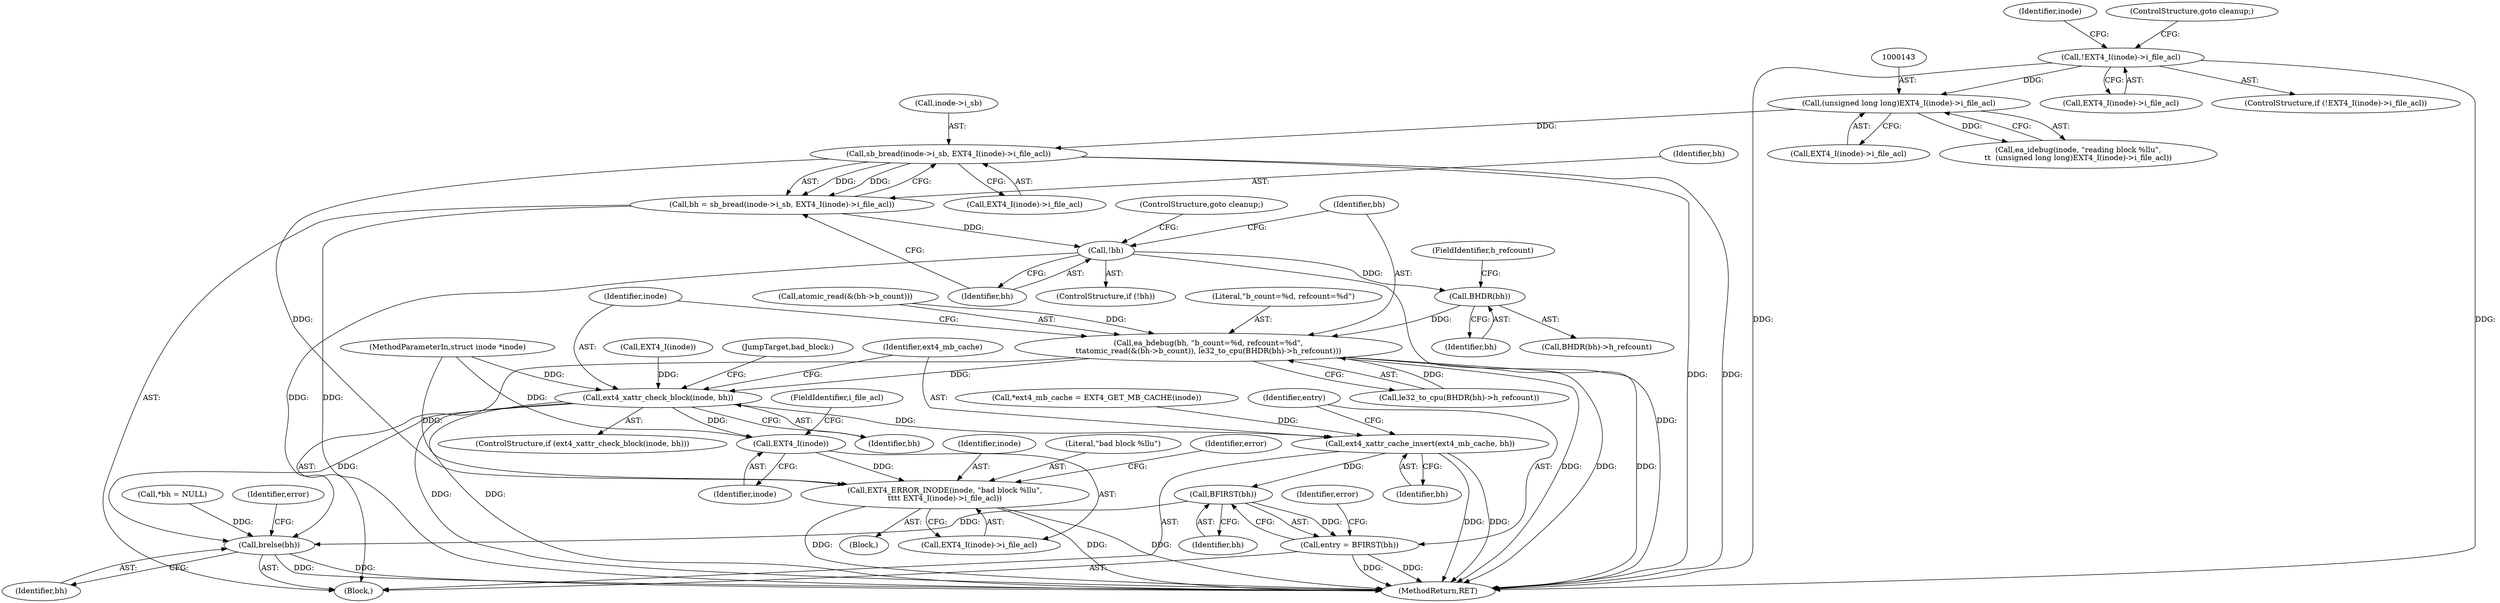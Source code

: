 digraph "0_linux_82939d7999dfc1f1998c4b1c12e2f19edbdff272_1@API" {
"1000150" [label="(Call,sb_bread(inode->i_sb, EXT4_I(inode)->i_file_acl))"];
"1000142" [label="(Call,(unsigned long long)EXT4_I(inode)->i_file_acl)"];
"1000133" [label="(Call,!EXT4_I(inode)->i_file_acl)"];
"1000148" [label="(Call,bh = sb_bread(inode->i_sb, EXT4_I(inode)->i_file_acl))"];
"1000159" [label="(Call,!bh)"];
"1000172" [label="(Call,BHDR(bh))"];
"1000162" [label="(Call,ea_bdebug(bh, \"b_count=%d, refcount=%d\",\n\t\tatomic_read(&(bh->b_count)), le32_to_cpu(BHDR(bh)->h_refcount)))"];
"1000176" [label="(Call,ext4_xattr_check_block(inode, bh))"];
"1000185" [label="(Call,EXT4_I(inode))"];
"1000181" [label="(Call,EXT4_ERROR_INODE(inode, \"bad block %llu\",\n\t\t\t\t EXT4_I(inode)->i_file_acl))"];
"1000193" [label="(Call,ext4_xattr_cache_insert(ext4_mb_cache, bh))"];
"1000198" [label="(Call,BFIRST(bh))"];
"1000196" [label="(Call,entry = BFIRST(bh))"];
"1000253" [label="(Call,brelse(bh))"];
"1000195" [label="(Identifier,bh)"];
"1000199" [label="(Identifier,bh)"];
"1000186" [label="(Identifier,inode)"];
"1000174" [label="(FieldIdentifier,h_refcount)"];
"1000182" [label="(Identifier,inode)"];
"1000148" [label="(Call,bh = sb_bread(inode->i_sb, EXT4_I(inode)->i_file_acl))"];
"1000140" [label="(Identifier,inode)"];
"1000163" [label="(Identifier,bh)"];
"1000159" [label="(Call,!bh)"];
"1000194" [label="(Identifier,ext4_mb_cache)"];
"1000139" [label="(Call,ea_idebug(inode, \"reading block %llu\",\n\t\t  (unsigned long long)EXT4_I(inode)->i_file_acl))"];
"1000198" [label="(Call,BFIRST(bh))"];
"1000173" [label="(Identifier,bh)"];
"1000177" [label="(Identifier,inode)"];
"1000196" [label="(Call,entry = BFIRST(bh))"];
"1000164" [label="(Literal,\"b_count=%d, refcount=%d\")"];
"1000187" [label="(FieldIdentifier,i_file_acl)"];
"1000197" [label="(Identifier,entry)"];
"1000254" [label="(Identifier,bh)"];
"1000151" [label="(Call,inode->i_sb)"];
"1000149" [label="(Identifier,bh)"];
"1000172" [label="(Call,BHDR(bh))"];
"1000193" [label="(Call,ext4_xattr_cache_insert(ext4_mb_cache, bh))"];
"1000256" [label="(Identifier,error)"];
"1000142" [label="(Call,(unsigned long long)EXT4_I(inode)->i_file_acl)"];
"1000257" [label="(MethodReturn,RET)"];
"1000181" [label="(Call,EXT4_ERROR_INODE(inode, \"bad block %llu\",\n\t\t\t\t EXT4_I(inode)->i_file_acl))"];
"1000150" [label="(Call,sb_bread(inode->i_sb, EXT4_I(inode)->i_file_acl))"];
"1000101" [label="(MethodParameterIn,struct inode *inode)"];
"1000170" [label="(Call,le32_to_cpu(BHDR(bh)->h_refcount))"];
"1000160" [label="(Identifier,bh)"];
"1000134" [label="(Call,EXT4_I(inode)->i_file_acl)"];
"1000155" [label="(Call,EXT4_I(inode))"];
"1000185" [label="(Call,EXT4_I(inode))"];
"1000189" [label="(Identifier,error)"];
"1000106" [label="(Block,)"];
"1000171" [label="(Call,BHDR(bh)->h_refcount)"];
"1000176" [label="(Call,ext4_xattr_check_block(inode, bh))"];
"1000183" [label="(Literal,\"bad block %llu\")"];
"1000161" [label="(ControlStructure,goto cleanup;)"];
"1000180" [label="(JumpTarget,bad_block:)"];
"1000158" [label="(ControlStructure,if (!bh))"];
"1000132" [label="(ControlStructure,if (!EXT4_I(inode)->i_file_acl))"];
"1000133" [label="(Call,!EXT4_I(inode)->i_file_acl)"];
"1000162" [label="(Call,ea_bdebug(bh, \"b_count=%d, refcount=%d\",\n\t\tatomic_read(&(bh->b_count)), le32_to_cpu(BHDR(bh)->h_refcount)))"];
"1000201" [label="(Identifier,error)"];
"1000175" [label="(ControlStructure,if (ext4_xattr_check_block(inode, bh)))"];
"1000154" [label="(Call,EXT4_I(inode)->i_file_acl)"];
"1000184" [label="(Call,EXT4_I(inode)->i_file_acl)"];
"1000253" [label="(Call,brelse(bh))"];
"1000138" [label="(ControlStructure,goto cleanup;)"];
"1000178" [label="(Identifier,bh)"];
"1000165" [label="(Call,atomic_read(&(bh->b_count)))"];
"1000179" [label="(Block,)"];
"1000115" [label="(Call,*ext4_mb_cache = EXT4_GET_MB_CACHE(inode))"];
"1000144" [label="(Call,EXT4_I(inode)->i_file_acl)"];
"1000108" [label="(Call,*bh = NULL)"];
"1000150" -> "1000148"  [label="AST: "];
"1000150" -> "1000154"  [label="CFG: "];
"1000151" -> "1000150"  [label="AST: "];
"1000154" -> "1000150"  [label="AST: "];
"1000148" -> "1000150"  [label="CFG: "];
"1000150" -> "1000257"  [label="DDG: "];
"1000150" -> "1000257"  [label="DDG: "];
"1000150" -> "1000148"  [label="DDG: "];
"1000150" -> "1000148"  [label="DDG: "];
"1000142" -> "1000150"  [label="DDG: "];
"1000150" -> "1000181"  [label="DDG: "];
"1000142" -> "1000139"  [label="AST: "];
"1000142" -> "1000144"  [label="CFG: "];
"1000143" -> "1000142"  [label="AST: "];
"1000144" -> "1000142"  [label="AST: "];
"1000139" -> "1000142"  [label="CFG: "];
"1000142" -> "1000139"  [label="DDG: "];
"1000133" -> "1000142"  [label="DDG: "];
"1000133" -> "1000132"  [label="AST: "];
"1000133" -> "1000134"  [label="CFG: "];
"1000134" -> "1000133"  [label="AST: "];
"1000138" -> "1000133"  [label="CFG: "];
"1000140" -> "1000133"  [label="CFG: "];
"1000133" -> "1000257"  [label="DDG: "];
"1000133" -> "1000257"  [label="DDG: "];
"1000148" -> "1000106"  [label="AST: "];
"1000149" -> "1000148"  [label="AST: "];
"1000160" -> "1000148"  [label="CFG: "];
"1000148" -> "1000257"  [label="DDG: "];
"1000148" -> "1000159"  [label="DDG: "];
"1000159" -> "1000158"  [label="AST: "];
"1000159" -> "1000160"  [label="CFG: "];
"1000160" -> "1000159"  [label="AST: "];
"1000161" -> "1000159"  [label="CFG: "];
"1000163" -> "1000159"  [label="CFG: "];
"1000159" -> "1000257"  [label="DDG: "];
"1000159" -> "1000172"  [label="DDG: "];
"1000159" -> "1000253"  [label="DDG: "];
"1000172" -> "1000171"  [label="AST: "];
"1000172" -> "1000173"  [label="CFG: "];
"1000173" -> "1000172"  [label="AST: "];
"1000174" -> "1000172"  [label="CFG: "];
"1000172" -> "1000162"  [label="DDG: "];
"1000162" -> "1000106"  [label="AST: "];
"1000162" -> "1000170"  [label="CFG: "];
"1000163" -> "1000162"  [label="AST: "];
"1000164" -> "1000162"  [label="AST: "];
"1000165" -> "1000162"  [label="AST: "];
"1000170" -> "1000162"  [label="AST: "];
"1000177" -> "1000162"  [label="CFG: "];
"1000162" -> "1000257"  [label="DDG: "];
"1000162" -> "1000257"  [label="DDG: "];
"1000162" -> "1000257"  [label="DDG: "];
"1000165" -> "1000162"  [label="DDG: "];
"1000170" -> "1000162"  [label="DDG: "];
"1000162" -> "1000176"  [label="DDG: "];
"1000176" -> "1000175"  [label="AST: "];
"1000176" -> "1000178"  [label="CFG: "];
"1000177" -> "1000176"  [label="AST: "];
"1000178" -> "1000176"  [label="AST: "];
"1000180" -> "1000176"  [label="CFG: "];
"1000194" -> "1000176"  [label="CFG: "];
"1000176" -> "1000257"  [label="DDG: "];
"1000176" -> "1000257"  [label="DDG: "];
"1000155" -> "1000176"  [label="DDG: "];
"1000101" -> "1000176"  [label="DDG: "];
"1000176" -> "1000185"  [label="DDG: "];
"1000176" -> "1000193"  [label="DDG: "];
"1000176" -> "1000253"  [label="DDG: "];
"1000185" -> "1000184"  [label="AST: "];
"1000185" -> "1000186"  [label="CFG: "];
"1000186" -> "1000185"  [label="AST: "];
"1000187" -> "1000185"  [label="CFG: "];
"1000185" -> "1000181"  [label="DDG: "];
"1000101" -> "1000185"  [label="DDG: "];
"1000181" -> "1000179"  [label="AST: "];
"1000181" -> "1000184"  [label="CFG: "];
"1000182" -> "1000181"  [label="AST: "];
"1000183" -> "1000181"  [label="AST: "];
"1000184" -> "1000181"  [label="AST: "];
"1000189" -> "1000181"  [label="CFG: "];
"1000181" -> "1000257"  [label="DDG: "];
"1000181" -> "1000257"  [label="DDG: "];
"1000181" -> "1000257"  [label="DDG: "];
"1000101" -> "1000181"  [label="DDG: "];
"1000193" -> "1000106"  [label="AST: "];
"1000193" -> "1000195"  [label="CFG: "];
"1000194" -> "1000193"  [label="AST: "];
"1000195" -> "1000193"  [label="AST: "];
"1000197" -> "1000193"  [label="CFG: "];
"1000193" -> "1000257"  [label="DDG: "];
"1000193" -> "1000257"  [label="DDG: "];
"1000115" -> "1000193"  [label="DDG: "];
"1000193" -> "1000198"  [label="DDG: "];
"1000198" -> "1000196"  [label="AST: "];
"1000198" -> "1000199"  [label="CFG: "];
"1000199" -> "1000198"  [label="AST: "];
"1000196" -> "1000198"  [label="CFG: "];
"1000198" -> "1000196"  [label="DDG: "];
"1000198" -> "1000253"  [label="DDG: "];
"1000196" -> "1000106"  [label="AST: "];
"1000197" -> "1000196"  [label="AST: "];
"1000201" -> "1000196"  [label="CFG: "];
"1000196" -> "1000257"  [label="DDG: "];
"1000196" -> "1000257"  [label="DDG: "];
"1000253" -> "1000106"  [label="AST: "];
"1000253" -> "1000254"  [label="CFG: "];
"1000254" -> "1000253"  [label="AST: "];
"1000256" -> "1000253"  [label="CFG: "];
"1000253" -> "1000257"  [label="DDG: "];
"1000253" -> "1000257"  [label="DDG: "];
"1000108" -> "1000253"  [label="DDG: "];
}
